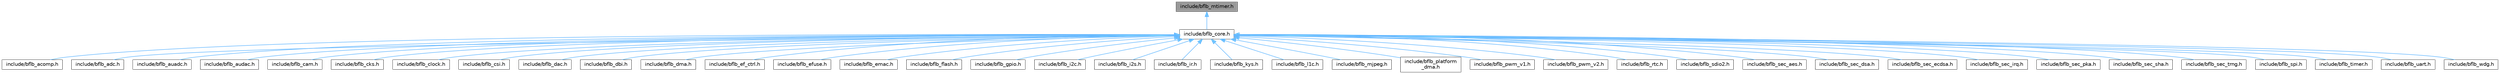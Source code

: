 digraph "include/bflb_mtimer.h"
{
 // LATEX_PDF_SIZE
  bgcolor="transparent";
  edge [fontname=Helvetica,fontsize=10,labelfontname=Helvetica,labelfontsize=10];
  node [fontname=Helvetica,fontsize=10,shape=box,height=0.2,width=0.4];
  Node1 [label="include/bflb_mtimer.h",height=0.2,width=0.4,color="gray40", fillcolor="grey60", style="filled", fontcolor="black",tooltip=" "];
  Node1 -> Node2 [dir="back",color="steelblue1",style="solid"];
  Node2 [label="include/bflb_core.h",height=0.2,width=0.4,color="grey40", fillcolor="white", style="filled",URL="$bflb__core_8h.html",tooltip=" "];
  Node2 -> Node3 [dir="back",color="steelblue1",style="solid"];
  Node3 [label="include/bflb_acomp.h",height=0.2,width=0.4,color="grey40", fillcolor="white", style="filled",URL="$bflb__acomp_8h.html",tooltip=" "];
  Node2 -> Node4 [dir="back",color="steelblue1",style="solid"];
  Node4 [label="include/bflb_adc.h",height=0.2,width=0.4,color="grey40", fillcolor="white", style="filled",URL="$bflb__adc_8h.html",tooltip=" "];
  Node2 -> Node5 [dir="back",color="steelblue1",style="solid"];
  Node5 [label="include/bflb_auadc.h",height=0.2,width=0.4,color="grey40", fillcolor="white", style="filled",URL="$bflb__auadc_8h.html",tooltip=" "];
  Node2 -> Node6 [dir="back",color="steelblue1",style="solid"];
  Node6 [label="include/bflb_audac.h",height=0.2,width=0.4,color="grey40", fillcolor="white", style="filled",URL="$bflb__audac_8h.html",tooltip=" "];
  Node2 -> Node7 [dir="back",color="steelblue1",style="solid"];
  Node7 [label="include/bflb_cam.h",height=0.2,width=0.4,color="grey40", fillcolor="white", style="filled",URL="$bflb__cam_8h.html",tooltip=" "];
  Node2 -> Node8 [dir="back",color="steelblue1",style="solid"];
  Node8 [label="include/bflb_cks.h",height=0.2,width=0.4,color="grey40", fillcolor="white", style="filled",URL="$bflb__cks_8h.html",tooltip=" "];
  Node2 -> Node9 [dir="back",color="steelblue1",style="solid"];
  Node9 [label="include/bflb_clock.h",height=0.2,width=0.4,color="grey40", fillcolor="white", style="filled",URL="$bflb__clock_8h.html",tooltip=" "];
  Node2 -> Node10 [dir="back",color="steelblue1",style="solid"];
  Node10 [label="include/bflb_csi.h",height=0.2,width=0.4,color="grey40", fillcolor="white", style="filled",URL="$bflb__csi_8h.html",tooltip=" "];
  Node2 -> Node11 [dir="back",color="steelblue1",style="solid"];
  Node11 [label="include/bflb_dac.h",height=0.2,width=0.4,color="grey40", fillcolor="white", style="filled",URL="$bflb__dac_8h.html",tooltip=" "];
  Node2 -> Node12 [dir="back",color="steelblue1",style="solid"];
  Node12 [label="include/bflb_dbi.h",height=0.2,width=0.4,color="grey40", fillcolor="white", style="filled",URL="$bflb__dbi_8h.html",tooltip=" "];
  Node2 -> Node13 [dir="back",color="steelblue1",style="solid"];
  Node13 [label="include/bflb_dma.h",height=0.2,width=0.4,color="grey40", fillcolor="white", style="filled",URL="$bflb__dma_8h.html",tooltip=" "];
  Node2 -> Node14 [dir="back",color="steelblue1",style="solid"];
  Node14 [label="include/bflb_ef_ctrl.h",height=0.2,width=0.4,color="grey40", fillcolor="white", style="filled",URL="$bflb__ef__ctrl_8h.html",tooltip=" "];
  Node2 -> Node15 [dir="back",color="steelblue1",style="solid"];
  Node15 [label="include/bflb_efuse.h",height=0.2,width=0.4,color="grey40", fillcolor="white", style="filled",URL="$bflb__efuse_8h.html",tooltip=" "];
  Node2 -> Node16 [dir="back",color="steelblue1",style="solid"];
  Node16 [label="include/bflb_emac.h",height=0.2,width=0.4,color="grey40", fillcolor="white", style="filled",URL="$bflb__emac_8h.html",tooltip=" "];
  Node2 -> Node17 [dir="back",color="steelblue1",style="solid"];
  Node17 [label="include/bflb_flash.h",height=0.2,width=0.4,color="grey40", fillcolor="white", style="filled",URL="$bflb__flash_8h.html",tooltip=" "];
  Node2 -> Node18 [dir="back",color="steelblue1",style="solid"];
  Node18 [label="include/bflb_gpio.h",height=0.2,width=0.4,color="grey40", fillcolor="white", style="filled",URL="$bflb__gpio_8h.html",tooltip=" "];
  Node2 -> Node19 [dir="back",color="steelblue1",style="solid"];
  Node19 [label="include/bflb_i2c.h",height=0.2,width=0.4,color="grey40", fillcolor="white", style="filled",URL="$bflb__i2c_8h.html",tooltip=" "];
  Node2 -> Node20 [dir="back",color="steelblue1",style="solid"];
  Node20 [label="include/bflb_i2s.h",height=0.2,width=0.4,color="grey40", fillcolor="white", style="filled",URL="$bflb__i2s_8h.html",tooltip=" "];
  Node2 -> Node21 [dir="back",color="steelblue1",style="solid"];
  Node21 [label="include/bflb_ir.h",height=0.2,width=0.4,color="grey40", fillcolor="white", style="filled",URL="$bflb__ir_8h.html",tooltip=" "];
  Node2 -> Node22 [dir="back",color="steelblue1",style="solid"];
  Node22 [label="include/bflb_kys.h",height=0.2,width=0.4,color="grey40", fillcolor="white", style="filled",URL="$bflb__kys_8h.html",tooltip=" "];
  Node2 -> Node23 [dir="back",color="steelblue1",style="solid"];
  Node23 [label="include/bflb_l1c.h",height=0.2,width=0.4,color="grey40", fillcolor="white", style="filled",URL="$bflb__l1c_8h.html",tooltip=" "];
  Node2 -> Node24 [dir="back",color="steelblue1",style="solid"];
  Node24 [label="include/bflb_mjpeg.h",height=0.2,width=0.4,color="grey40", fillcolor="white", style="filled",URL="$bflb__mjpeg_8h.html",tooltip=" "];
  Node2 -> Node25 [dir="back",color="steelblue1",style="solid"];
  Node25 [label="include/bflb_platform\l_dma.h",height=0.2,width=0.4,color="grey40", fillcolor="white", style="filled",URL="$bflb__platform__dma_8h.html",tooltip=" "];
  Node2 -> Node26 [dir="back",color="steelblue1",style="solid"];
  Node26 [label="include/bflb_pwm_v1.h",height=0.2,width=0.4,color="grey40", fillcolor="white", style="filled",URL="$bflb__pwm__v1_8h.html",tooltip=" "];
  Node2 -> Node27 [dir="back",color="steelblue1",style="solid"];
  Node27 [label="include/bflb_pwm_v2.h",height=0.2,width=0.4,color="grey40", fillcolor="white", style="filled",URL="$bflb__pwm__v2_8h.html",tooltip=" "];
  Node2 -> Node28 [dir="back",color="steelblue1",style="solid"];
  Node28 [label="include/bflb_rtc.h",height=0.2,width=0.4,color="grey40", fillcolor="white", style="filled",URL="$bflb__rtc_8h.html",tooltip=" "];
  Node2 -> Node29 [dir="back",color="steelblue1",style="solid"];
  Node29 [label="include/bflb_sdio2.h",height=0.2,width=0.4,color="grey40", fillcolor="white", style="filled",URL="$bflb__sdio2_8h.html",tooltip="This file is the low hardware abstraction layer file"];
  Node2 -> Node30 [dir="back",color="steelblue1",style="solid"];
  Node30 [label="include/bflb_sec_aes.h",height=0.2,width=0.4,color="grey40", fillcolor="white", style="filled",URL="$bflb__sec__aes_8h.html",tooltip=" "];
  Node2 -> Node31 [dir="back",color="steelblue1",style="solid"];
  Node31 [label="include/bflb_sec_dsa.h",height=0.2,width=0.4,color="grey40", fillcolor="white", style="filled",URL="$bflb__sec__dsa_8h.html",tooltip=" "];
  Node2 -> Node32 [dir="back",color="steelblue1",style="solid"];
  Node32 [label="include/bflb_sec_ecdsa.h",height=0.2,width=0.4,color="grey40", fillcolor="white", style="filled",URL="$bflb__sec__ecdsa_8h.html",tooltip=" "];
  Node2 -> Node33 [dir="back",color="steelblue1",style="solid"];
  Node33 [label="include/bflb_sec_irq.h",height=0.2,width=0.4,color="grey40", fillcolor="white", style="filled",URL="$bflb__sec__irq_8h.html",tooltip=" "];
  Node2 -> Node34 [dir="back",color="steelblue1",style="solid"];
  Node34 [label="include/bflb_sec_pka.h",height=0.2,width=0.4,color="grey40", fillcolor="white", style="filled",URL="$bflb__sec__pka_8h.html",tooltip=" "];
  Node2 -> Node35 [dir="back",color="steelblue1",style="solid"];
  Node35 [label="include/bflb_sec_sha.h",height=0.2,width=0.4,color="grey40", fillcolor="white", style="filled",URL="$bflb__sec__sha_8h.html",tooltip=" "];
  Node2 -> Node36 [dir="back",color="steelblue1",style="solid"];
  Node36 [label="include/bflb_sec_trng.h",height=0.2,width=0.4,color="grey40", fillcolor="white", style="filled",URL="$bflb__sec__trng_8h.html",tooltip=" "];
  Node2 -> Node37 [dir="back",color="steelblue1",style="solid"];
  Node37 [label="include/bflb_spi.h",height=0.2,width=0.4,color="grey40", fillcolor="white", style="filled",URL="$bflb__spi_8h.html",tooltip=" "];
  Node2 -> Node38 [dir="back",color="steelblue1",style="solid"];
  Node38 [label="include/bflb_timer.h",height=0.2,width=0.4,color="grey40", fillcolor="white", style="filled",URL="$bflb__timer_8h.html",tooltip=" "];
  Node2 -> Node39 [dir="back",color="steelblue1",style="solid"];
  Node39 [label="include/bflb_uart.h",height=0.2,width=0.4,color="grey40", fillcolor="white", style="filled",URL="$bflb__uart_8h.html",tooltip=" "];
  Node2 -> Node40 [dir="back",color="steelblue1",style="solid"];
  Node40 [label="include/bflb_wdg.h",height=0.2,width=0.4,color="grey40", fillcolor="white", style="filled",URL="$bflb__wdg_8h.html",tooltip=" "];
}
